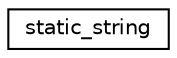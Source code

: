 digraph "Graphical Class Hierarchy"
{
  edge [fontname="Helvetica",fontsize="10",labelfontname="Helvetica",labelfontsize="10"];
  node [fontname="Helvetica",fontsize="10",shape=record];
  rankdir="LR";
  Node1 [label="static_string",height=0.2,width=0.4,color="black", fillcolor="white", style="filled",URL="$structstatic__string.html"];
}
